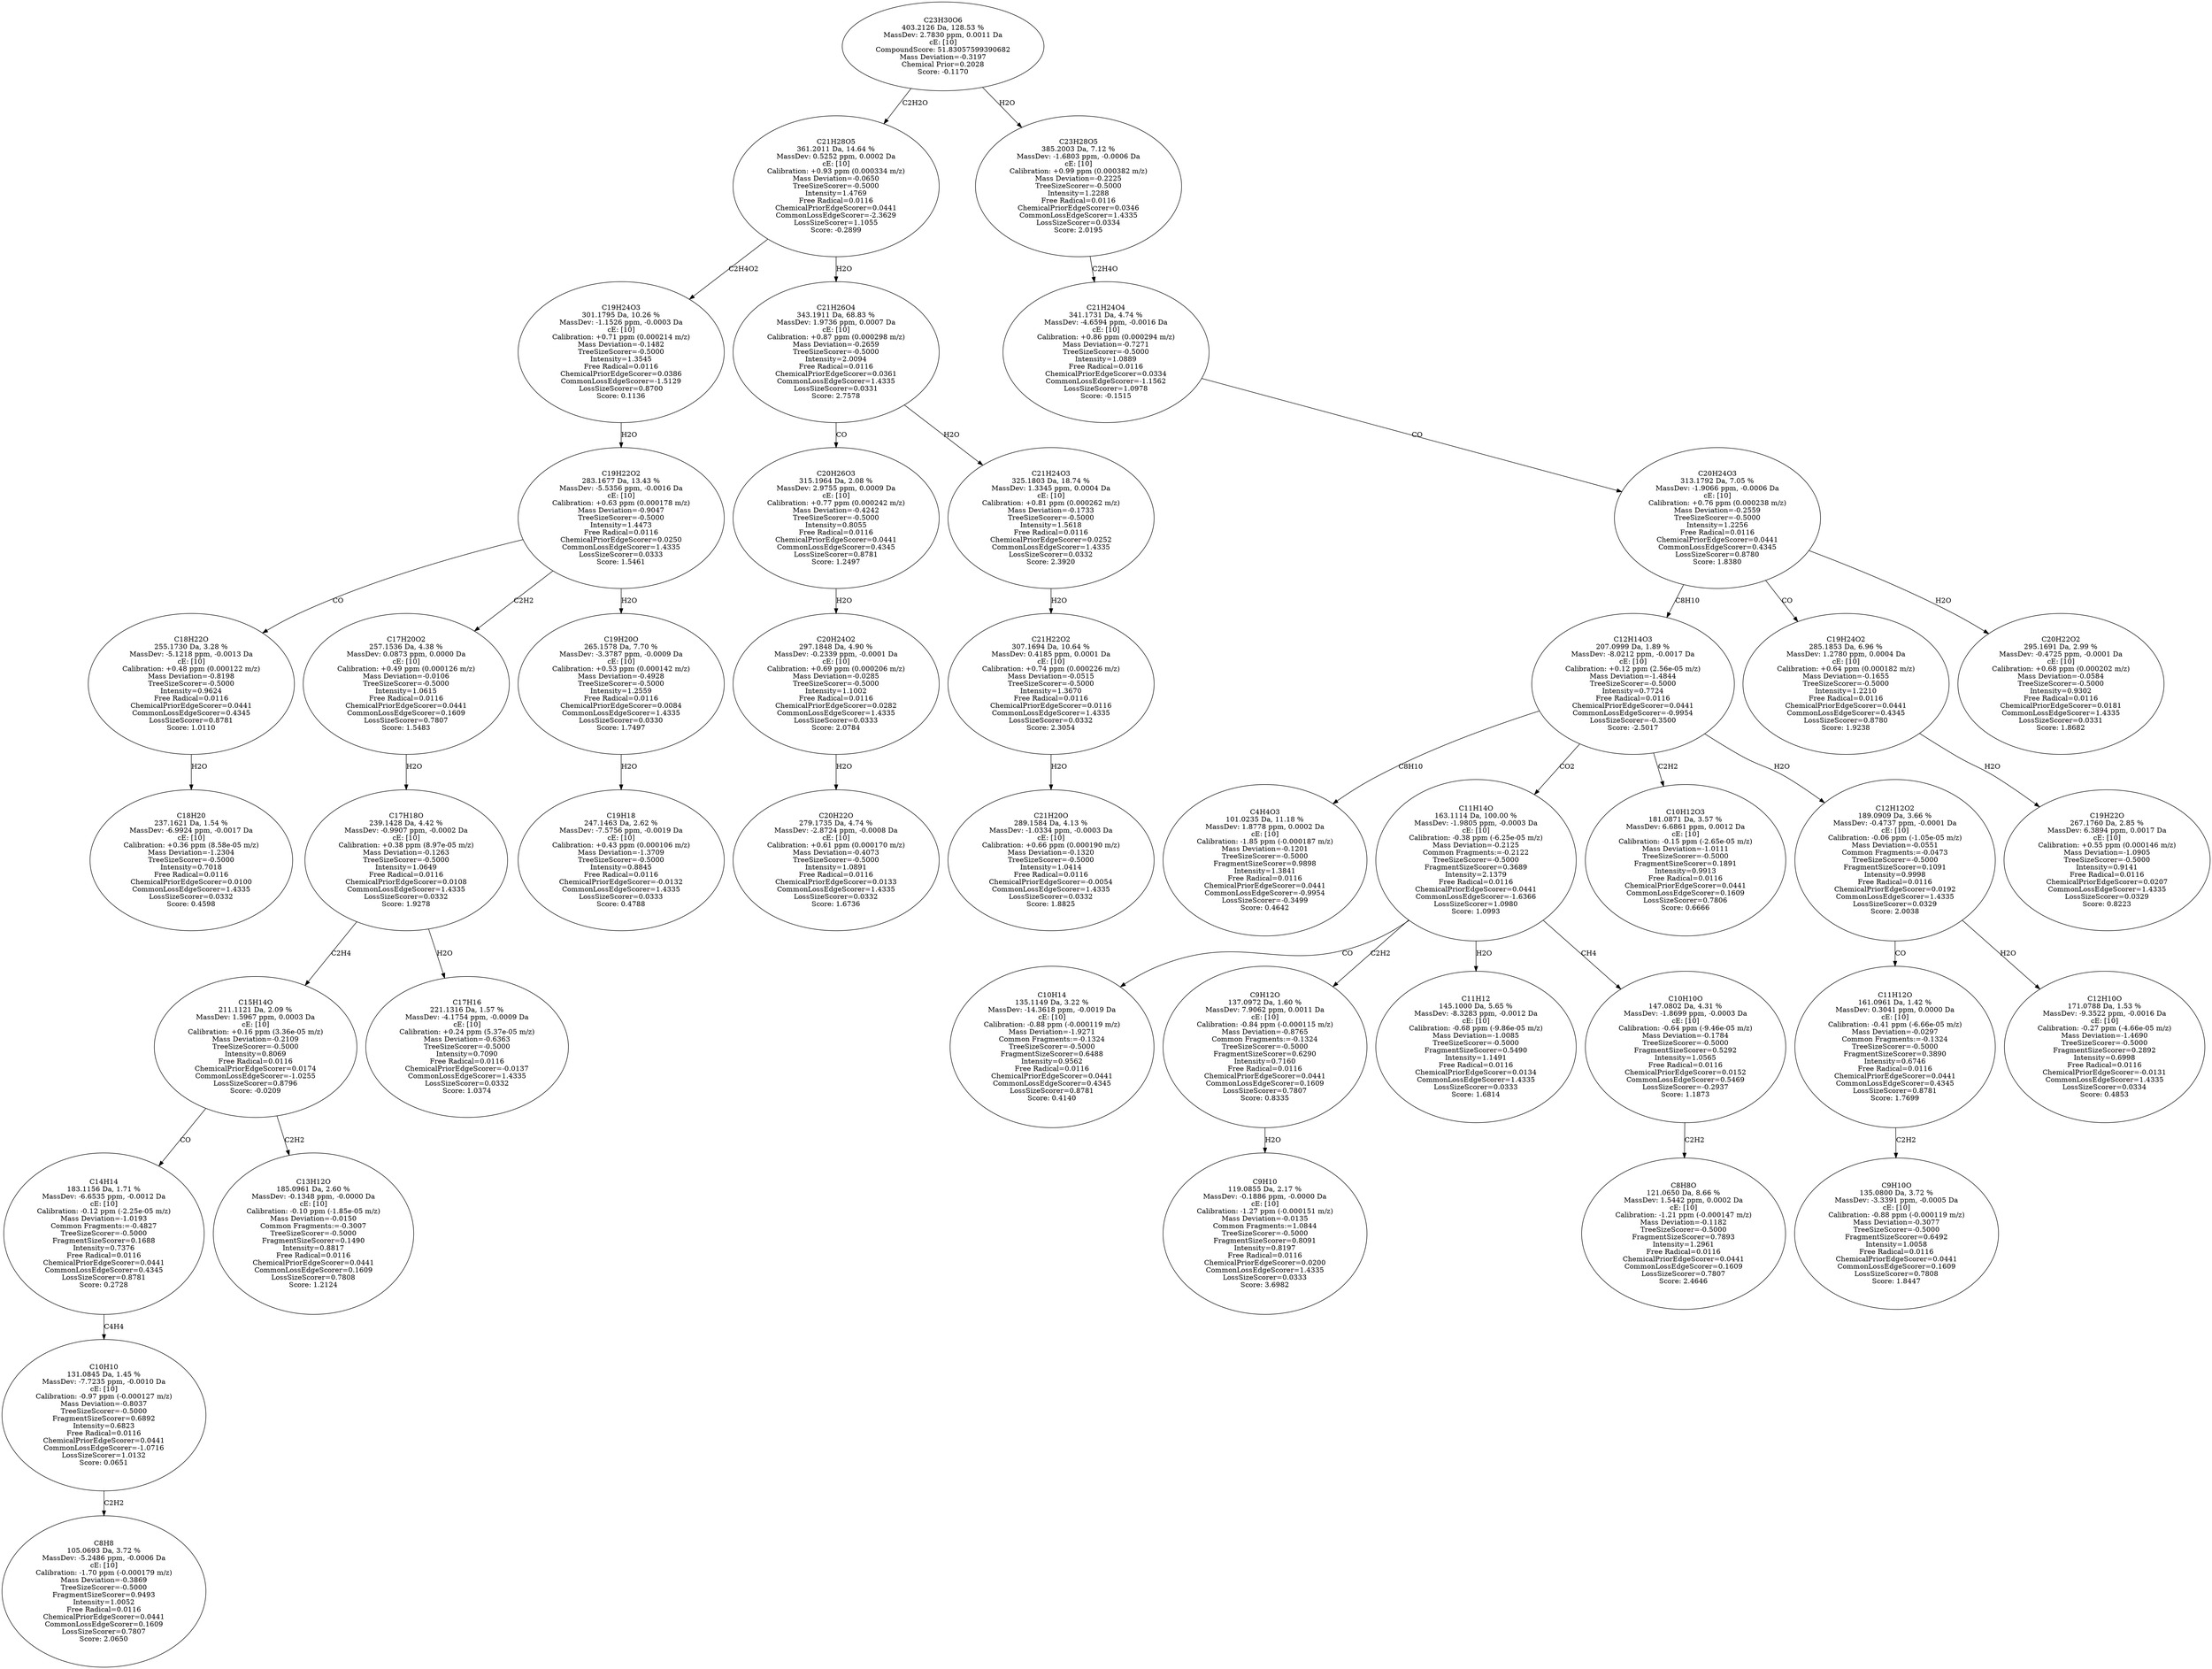 strict digraph {
v1 [label="C18H20\n237.1621 Da, 1.54 %\nMassDev: -6.9924 ppm, -0.0017 Da\ncE: [10]\nCalibration: +0.36 ppm (8.58e-05 m/z)\nMass Deviation=-1.2304\nTreeSizeScorer=-0.5000\nIntensity=0.7018\nFree Radical=0.0116\nChemicalPriorEdgeScorer=0.0100\nCommonLossEdgeScorer=1.4335\nLossSizeScorer=0.0332\nScore: 0.4598"];
v2 [label="C18H22O\n255.1730 Da, 3.28 %\nMassDev: -5.1218 ppm, -0.0013 Da\ncE: [10]\nCalibration: +0.48 ppm (0.000122 m/z)\nMass Deviation=-0.8198\nTreeSizeScorer=-0.5000\nIntensity=0.9624\nFree Radical=0.0116\nChemicalPriorEdgeScorer=0.0441\nCommonLossEdgeScorer=0.4345\nLossSizeScorer=0.8781\nScore: 1.0110"];
v3 [label="C8H8\n105.0693 Da, 3.72 %\nMassDev: -5.2486 ppm, -0.0006 Da\ncE: [10]\nCalibration: -1.70 ppm (-0.000179 m/z)\nMass Deviation=-0.3869\nTreeSizeScorer=-0.5000\nFragmentSizeScorer=0.9493\nIntensity=1.0052\nFree Radical=0.0116\nChemicalPriorEdgeScorer=0.0441\nCommonLossEdgeScorer=0.1609\nLossSizeScorer=0.7807\nScore: 2.0650"];
v4 [label="C10H10\n131.0845 Da, 1.45 %\nMassDev: -7.7235 ppm, -0.0010 Da\ncE: [10]\nCalibration: -0.97 ppm (-0.000127 m/z)\nMass Deviation=-0.8037\nTreeSizeScorer=-0.5000\nFragmentSizeScorer=0.6892\nIntensity=0.6823\nFree Radical=0.0116\nChemicalPriorEdgeScorer=0.0441\nCommonLossEdgeScorer=-1.0716\nLossSizeScorer=1.0132\nScore: 0.0651"];
v5 [label="C14H14\n183.1156 Da, 1.71 %\nMassDev: -6.6535 ppm, -0.0012 Da\ncE: [10]\nCalibration: -0.12 ppm (-2.25e-05 m/z)\nMass Deviation=-1.0193\nCommon Fragments:=-0.4827\nTreeSizeScorer=-0.5000\nFragmentSizeScorer=0.1688\nIntensity=0.7376\nFree Radical=0.0116\nChemicalPriorEdgeScorer=0.0441\nCommonLossEdgeScorer=0.4345\nLossSizeScorer=0.8781\nScore: 0.2728"];
v6 [label="C13H12O\n185.0961 Da, 2.60 %\nMassDev: -0.1348 ppm, -0.0000 Da\ncE: [10]\nCalibration: -0.10 ppm (-1.85e-05 m/z)\nMass Deviation=-0.0150\nCommon Fragments:=-0.3007\nTreeSizeScorer=-0.5000\nFragmentSizeScorer=0.1490\nIntensity=0.8817\nFree Radical=0.0116\nChemicalPriorEdgeScorer=0.0441\nCommonLossEdgeScorer=0.1609\nLossSizeScorer=0.7808\nScore: 1.2124"];
v7 [label="C15H14O\n211.1121 Da, 2.09 %\nMassDev: 1.5967 ppm, 0.0003 Da\ncE: [10]\nCalibration: +0.16 ppm (3.36e-05 m/z)\nMass Deviation=-0.2109\nTreeSizeScorer=-0.5000\nIntensity=0.8069\nFree Radical=0.0116\nChemicalPriorEdgeScorer=0.0174\nCommonLossEdgeScorer=-1.0255\nLossSizeScorer=0.8796\nScore: -0.0209"];
v8 [label="C17H16\n221.1316 Da, 1.57 %\nMassDev: -4.1754 ppm, -0.0009 Da\ncE: [10]\nCalibration: +0.24 ppm (5.37e-05 m/z)\nMass Deviation=-0.6363\nTreeSizeScorer=-0.5000\nIntensity=0.7090\nFree Radical=0.0116\nChemicalPriorEdgeScorer=-0.0137\nCommonLossEdgeScorer=1.4335\nLossSizeScorer=0.0332\nScore: 1.0374"];
v9 [label="C17H18O\n239.1428 Da, 4.42 %\nMassDev: -0.9907 ppm, -0.0002 Da\ncE: [10]\nCalibration: +0.38 ppm (8.97e-05 m/z)\nMass Deviation=-0.1263\nTreeSizeScorer=-0.5000\nIntensity=1.0649\nFree Radical=0.0116\nChemicalPriorEdgeScorer=0.0108\nCommonLossEdgeScorer=1.4335\nLossSizeScorer=0.0332\nScore: 1.9278"];
v10 [label="C17H20O2\n257.1536 Da, 4.38 %\nMassDev: 0.0873 ppm, 0.0000 Da\ncE: [10]\nCalibration: +0.49 ppm (0.000126 m/z)\nMass Deviation=-0.0106\nTreeSizeScorer=-0.5000\nIntensity=1.0615\nFree Radical=0.0116\nChemicalPriorEdgeScorer=0.0441\nCommonLossEdgeScorer=0.1609\nLossSizeScorer=0.7807\nScore: 1.5483"];
v11 [label="C19H18\n247.1463 Da, 2.62 %\nMassDev: -7.5756 ppm, -0.0019 Da\ncE: [10]\nCalibration: +0.43 ppm (0.000106 m/z)\nMass Deviation=-1.3709\nTreeSizeScorer=-0.5000\nIntensity=0.8845\nFree Radical=0.0116\nChemicalPriorEdgeScorer=-0.0132\nCommonLossEdgeScorer=1.4335\nLossSizeScorer=0.0333\nScore: 0.4788"];
v12 [label="C19H20O\n265.1578 Da, 7.70 %\nMassDev: -3.3787 ppm, -0.0009 Da\ncE: [10]\nCalibration: +0.53 ppm (0.000142 m/z)\nMass Deviation=-0.4928\nTreeSizeScorer=-0.5000\nIntensity=1.2559\nFree Radical=0.0116\nChemicalPriorEdgeScorer=0.0084\nCommonLossEdgeScorer=1.4335\nLossSizeScorer=0.0330\nScore: 1.7497"];
v13 [label="C19H22O2\n283.1677 Da, 13.43 %\nMassDev: -5.5356 ppm, -0.0016 Da\ncE: [10]\nCalibration: +0.63 ppm (0.000178 m/z)\nMass Deviation=-0.9047\nTreeSizeScorer=-0.5000\nIntensity=1.4473\nFree Radical=0.0116\nChemicalPriorEdgeScorer=0.0250\nCommonLossEdgeScorer=1.4335\nLossSizeScorer=0.0333\nScore: 1.5461"];
v14 [label="C19H24O3\n301.1795 Da, 10.26 %\nMassDev: -1.1526 ppm, -0.0003 Da\ncE: [10]\nCalibration: +0.71 ppm (0.000214 m/z)\nMass Deviation=-0.1482\nTreeSizeScorer=-0.5000\nIntensity=1.3545\nFree Radical=0.0116\nChemicalPriorEdgeScorer=0.0386\nCommonLossEdgeScorer=-1.5129\nLossSizeScorer=0.8700\nScore: 0.1136"];
v15 [label="C20H22O\n279.1735 Da, 4.74 %\nMassDev: -2.8724 ppm, -0.0008 Da\ncE: [10]\nCalibration: +0.61 ppm (0.000170 m/z)\nMass Deviation=-0.4073\nTreeSizeScorer=-0.5000\nIntensity=1.0891\nFree Radical=0.0116\nChemicalPriorEdgeScorer=0.0133\nCommonLossEdgeScorer=1.4335\nLossSizeScorer=0.0332\nScore: 1.6736"];
v16 [label="C20H24O2\n297.1848 Da, 4.90 %\nMassDev: -0.2339 ppm, -0.0001 Da\ncE: [10]\nCalibration: +0.69 ppm (0.000206 m/z)\nMass Deviation=-0.0285\nTreeSizeScorer=-0.5000\nIntensity=1.1002\nFree Radical=0.0116\nChemicalPriorEdgeScorer=0.0282\nCommonLossEdgeScorer=1.4335\nLossSizeScorer=0.0333\nScore: 2.0784"];
v17 [label="C20H26O3\n315.1964 Da, 2.08 %\nMassDev: 2.9755 ppm, 0.0009 Da\ncE: [10]\nCalibration: +0.77 ppm (0.000242 m/z)\nMass Deviation=-0.4242\nTreeSizeScorer=-0.5000\nIntensity=0.8055\nFree Radical=0.0116\nChemicalPriorEdgeScorer=0.0441\nCommonLossEdgeScorer=0.4345\nLossSizeScorer=0.8781\nScore: 1.2497"];
v18 [label="C21H20O\n289.1584 Da, 4.13 %\nMassDev: -1.0334 ppm, -0.0003 Da\ncE: [10]\nCalibration: +0.66 ppm (0.000190 m/z)\nMass Deviation=-0.1320\nTreeSizeScorer=-0.5000\nIntensity=1.0414\nFree Radical=0.0116\nChemicalPriorEdgeScorer=-0.0054\nCommonLossEdgeScorer=1.4335\nLossSizeScorer=0.0332\nScore: 1.8825"];
v19 [label="C21H22O2\n307.1694 Da, 10.64 %\nMassDev: 0.4185 ppm, 0.0001 Da\ncE: [10]\nCalibration: +0.74 ppm (0.000226 m/z)\nMass Deviation=-0.0515\nTreeSizeScorer=-0.5000\nIntensity=1.3670\nFree Radical=0.0116\nChemicalPriorEdgeScorer=0.0116\nCommonLossEdgeScorer=1.4335\nLossSizeScorer=0.0332\nScore: 2.3054"];
v20 [label="C21H24O3\n325.1803 Da, 18.74 %\nMassDev: 1.3345 ppm, 0.0004 Da\ncE: [10]\nCalibration: +0.81 ppm (0.000262 m/z)\nMass Deviation=-0.1733\nTreeSizeScorer=-0.5000\nIntensity=1.5618\nFree Radical=0.0116\nChemicalPriorEdgeScorer=0.0252\nCommonLossEdgeScorer=1.4335\nLossSizeScorer=0.0332\nScore: 2.3920"];
v21 [label="C21H26O4\n343.1911 Da, 68.83 %\nMassDev: 1.9736 ppm, 0.0007 Da\ncE: [10]\nCalibration: +0.87 ppm (0.000298 m/z)\nMass Deviation=-0.2659\nTreeSizeScorer=-0.5000\nIntensity=2.0094\nFree Radical=0.0116\nChemicalPriorEdgeScorer=0.0361\nCommonLossEdgeScorer=1.4335\nLossSizeScorer=0.0331\nScore: 2.7578"];
v22 [label="C21H28O5\n361.2011 Da, 14.64 %\nMassDev: 0.5252 ppm, 0.0002 Da\ncE: [10]\nCalibration: +0.93 ppm (0.000334 m/z)\nMass Deviation=-0.0650\nTreeSizeScorer=-0.5000\nIntensity=1.4769\nFree Radical=0.0116\nChemicalPriorEdgeScorer=0.0441\nCommonLossEdgeScorer=-2.3629\nLossSizeScorer=1.1055\nScore: -0.2899"];
v23 [label="C4H4O3\n101.0235 Da, 11.18 %\nMassDev: 1.8778 ppm, 0.0002 Da\ncE: [10]\nCalibration: -1.85 ppm (-0.000187 m/z)\nMass Deviation=-0.1201\nTreeSizeScorer=-0.5000\nFragmentSizeScorer=0.9898\nIntensity=1.3841\nFree Radical=0.0116\nChemicalPriorEdgeScorer=0.0441\nCommonLossEdgeScorer=-0.9954\nLossSizeScorer=-0.3499\nScore: 0.4642"];
v24 [label="C10H14\n135.1149 Da, 3.22 %\nMassDev: -14.3618 ppm, -0.0019 Da\ncE: [10]\nCalibration: -0.88 ppm (-0.000119 m/z)\nMass Deviation=-1.9271\nCommon Fragments:=-0.1324\nTreeSizeScorer=-0.5000\nFragmentSizeScorer=0.6488\nIntensity=0.9562\nFree Radical=0.0116\nChemicalPriorEdgeScorer=0.0441\nCommonLossEdgeScorer=0.4345\nLossSizeScorer=0.8781\nScore: 0.4140"];
v25 [label="C9H10\n119.0855 Da, 2.17 %\nMassDev: -0.1886 ppm, -0.0000 Da\ncE: [10]\nCalibration: -1.27 ppm (-0.000151 m/z)\nMass Deviation=-0.0135\nCommon Fragments:=1.0844\nTreeSizeScorer=-0.5000\nFragmentSizeScorer=0.8091\nIntensity=0.8197\nFree Radical=0.0116\nChemicalPriorEdgeScorer=0.0200\nCommonLossEdgeScorer=1.4335\nLossSizeScorer=0.0333\nScore: 3.6982"];
v26 [label="C9H12O\n137.0972 Da, 1.60 %\nMassDev: 7.9062 ppm, 0.0011 Da\ncE: [10]\nCalibration: -0.84 ppm (-0.000115 m/z)\nMass Deviation=-0.8765\nCommon Fragments:=-0.1324\nTreeSizeScorer=-0.5000\nFragmentSizeScorer=0.6290\nIntensity=0.7160\nFree Radical=0.0116\nChemicalPriorEdgeScorer=0.0441\nCommonLossEdgeScorer=0.1609\nLossSizeScorer=0.7807\nScore: 0.8335"];
v27 [label="C11H12\n145.1000 Da, 5.65 %\nMassDev: -8.3283 ppm, -0.0012 Da\ncE: [10]\nCalibration: -0.68 ppm (-9.86e-05 m/z)\nMass Deviation=-1.0085\nTreeSizeScorer=-0.5000\nFragmentSizeScorer=0.5490\nIntensity=1.1491\nFree Radical=0.0116\nChemicalPriorEdgeScorer=0.0134\nCommonLossEdgeScorer=1.4335\nLossSizeScorer=0.0333\nScore: 1.6814"];
v28 [label="C8H8O\n121.0650 Da, 8.66 %\nMassDev: 1.5442 ppm, 0.0002 Da\ncE: [10]\nCalibration: -1.21 ppm (-0.000147 m/z)\nMass Deviation=-0.1182\nTreeSizeScorer=-0.5000\nFragmentSizeScorer=0.7893\nIntensity=1.2961\nFree Radical=0.0116\nChemicalPriorEdgeScorer=0.0441\nCommonLossEdgeScorer=0.1609\nLossSizeScorer=0.7807\nScore: 2.4646"];
v29 [label="C10H10O\n147.0802 Da, 4.31 %\nMassDev: -1.8699 ppm, -0.0003 Da\ncE: [10]\nCalibration: -0.64 ppm (-9.46e-05 m/z)\nMass Deviation=-0.1784\nTreeSizeScorer=-0.5000\nFragmentSizeScorer=0.5292\nIntensity=1.0565\nFree Radical=0.0116\nChemicalPriorEdgeScorer=0.0152\nCommonLossEdgeScorer=0.5469\nLossSizeScorer=-0.2937\nScore: 1.1873"];
v30 [label="C11H14O\n163.1114 Da, 100.00 %\nMassDev: -1.9805 ppm, -0.0003 Da\ncE: [10]\nCalibration: -0.38 ppm (-6.25e-05 m/z)\nMass Deviation=-0.2125\nCommon Fragments:=-0.2122\nTreeSizeScorer=-0.5000\nFragmentSizeScorer=0.3689\nIntensity=2.1379\nFree Radical=0.0116\nChemicalPriorEdgeScorer=0.0441\nCommonLossEdgeScorer=-1.6366\nLossSizeScorer=1.0980\nScore: 1.0993"];
v31 [label="C10H12O3\n181.0871 Da, 3.57 %\nMassDev: 6.6861 ppm, 0.0012 Da\ncE: [10]\nCalibration: -0.15 ppm (-2.65e-05 m/z)\nMass Deviation=-1.0111\nTreeSizeScorer=-0.5000\nFragmentSizeScorer=0.1891\nIntensity=0.9913\nFree Radical=0.0116\nChemicalPriorEdgeScorer=0.0441\nCommonLossEdgeScorer=0.1609\nLossSizeScorer=0.7806\nScore: 0.6666"];
v32 [label="C9H10O\n135.0800 Da, 3.72 %\nMassDev: -3.3391 ppm, -0.0005 Da\ncE: [10]\nCalibration: -0.88 ppm (-0.000119 m/z)\nMass Deviation=-0.3077\nTreeSizeScorer=-0.5000\nFragmentSizeScorer=0.6492\nIntensity=1.0058\nFree Radical=0.0116\nChemicalPriorEdgeScorer=0.0441\nCommonLossEdgeScorer=0.1609\nLossSizeScorer=0.7808\nScore: 1.8447"];
v33 [label="C11H12O\n161.0961 Da, 1.42 %\nMassDev: 0.3041 ppm, 0.0000 Da\ncE: [10]\nCalibration: -0.41 ppm (-6.66e-05 m/z)\nMass Deviation=-0.0297\nCommon Fragments:=-0.1324\nTreeSizeScorer=-0.5000\nFragmentSizeScorer=0.3890\nIntensity=0.6746\nFree Radical=0.0116\nChemicalPriorEdgeScorer=0.0441\nCommonLossEdgeScorer=0.4345\nLossSizeScorer=0.8781\nScore: 1.7699"];
v34 [label="C12H10O\n171.0788 Da, 1.53 %\nMassDev: -9.3522 ppm, -0.0016 Da\ncE: [10]\nCalibration: -0.27 ppm (-4.66e-05 m/z)\nMass Deviation=-1.4690\nTreeSizeScorer=-0.5000\nFragmentSizeScorer=0.2892\nIntensity=0.6998\nFree Radical=0.0116\nChemicalPriorEdgeScorer=-0.0131\nCommonLossEdgeScorer=1.4335\nLossSizeScorer=0.0334\nScore: 0.4853"];
v35 [label="C12H12O2\n189.0909 Da, 3.66 %\nMassDev: -0.4737 ppm, -0.0001 Da\ncE: [10]\nCalibration: -0.06 ppm (-1.05e-05 m/z)\nMass Deviation=-0.0551\nCommon Fragments:=-0.0473\nTreeSizeScorer=-0.5000\nFragmentSizeScorer=0.1091\nIntensity=0.9998\nFree Radical=0.0116\nChemicalPriorEdgeScorer=0.0192\nCommonLossEdgeScorer=1.4335\nLossSizeScorer=0.0329\nScore: 2.0038"];
v36 [label="C12H14O3\n207.0999 Da, 1.89 %\nMassDev: -8.0212 ppm, -0.0017 Da\ncE: [10]\nCalibration: +0.12 ppm (2.56e-05 m/z)\nMass Deviation=-1.4844\nTreeSizeScorer=-0.5000\nIntensity=0.7724\nFree Radical=0.0116\nChemicalPriorEdgeScorer=0.0441\nCommonLossEdgeScorer=-0.9954\nLossSizeScorer=-0.3500\nScore: -2.5017"];
v37 [label="C19H22O\n267.1760 Da, 2.85 %\nMassDev: 6.3894 ppm, 0.0017 Da\ncE: [10]\nCalibration: +0.55 ppm (0.000146 m/z)\nMass Deviation=-1.0905\nTreeSizeScorer=-0.5000\nIntensity=0.9141\nFree Radical=0.0116\nChemicalPriorEdgeScorer=0.0207\nCommonLossEdgeScorer=1.4335\nLossSizeScorer=0.0329\nScore: 0.8223"];
v38 [label="C19H24O2\n285.1853 Da, 6.96 %\nMassDev: 1.2780 ppm, 0.0004 Da\ncE: [10]\nCalibration: +0.64 ppm (0.000182 m/z)\nMass Deviation=-0.1655\nTreeSizeScorer=-0.5000\nIntensity=1.2210\nFree Radical=0.0116\nChemicalPriorEdgeScorer=0.0441\nCommonLossEdgeScorer=0.4345\nLossSizeScorer=0.8780\nScore: 1.9238"];
v39 [label="C20H22O2\n295.1691 Da, 2.99 %\nMassDev: -0.4725 ppm, -0.0001 Da\ncE: [10]\nCalibration: +0.68 ppm (0.000202 m/z)\nMass Deviation=-0.0584\nTreeSizeScorer=-0.5000\nIntensity=0.9302\nFree Radical=0.0116\nChemicalPriorEdgeScorer=0.0181\nCommonLossEdgeScorer=1.4335\nLossSizeScorer=0.0331\nScore: 1.8682"];
v40 [label="C20H24O3\n313.1792 Da, 7.05 %\nMassDev: -1.9066 ppm, -0.0006 Da\ncE: [10]\nCalibration: +0.76 ppm (0.000238 m/z)\nMass Deviation=-0.2559\nTreeSizeScorer=-0.5000\nIntensity=1.2256\nFree Radical=0.0116\nChemicalPriorEdgeScorer=0.0441\nCommonLossEdgeScorer=0.4345\nLossSizeScorer=0.8780\nScore: 1.8380"];
v41 [label="C21H24O4\n341.1731 Da, 4.74 %\nMassDev: -4.6594 ppm, -0.0016 Da\ncE: [10]\nCalibration: +0.86 ppm (0.000294 m/z)\nMass Deviation=-0.7271\nTreeSizeScorer=-0.5000\nIntensity=1.0889\nFree Radical=0.0116\nChemicalPriorEdgeScorer=0.0334\nCommonLossEdgeScorer=-1.1562\nLossSizeScorer=1.0978\nScore: -0.1515"];
v42 [label="C23H28O5\n385.2003 Da, 7.12 %\nMassDev: -1.6803 ppm, -0.0006 Da\ncE: [10]\nCalibration: +0.99 ppm (0.000382 m/z)\nMass Deviation=-0.2225\nTreeSizeScorer=-0.5000\nIntensity=1.2288\nFree Radical=0.0116\nChemicalPriorEdgeScorer=0.0346\nCommonLossEdgeScorer=1.4335\nLossSizeScorer=0.0334\nScore: 2.0195"];
v43 [label="C23H30O6\n403.2126 Da, 128.53 %\nMassDev: 2.7830 ppm, 0.0011 Da\ncE: [10]\nCompoundScore: 51.83057599390682\nMass Deviation=-0.3197\nChemical Prior=0.2028\nScore: -0.1170"];
v2 -> v1 [label="H2O"];
v13 -> v2 [label="CO"];
v4 -> v3 [label="C2H2"];
v5 -> v4 [label="C4H4"];
v7 -> v5 [label="CO"];
v7 -> v6 [label="C2H2"];
v9 -> v7 [label="C2H4"];
v9 -> v8 [label="H2O"];
v10 -> v9 [label="H2O"];
v13 -> v10 [label="C2H2"];
v12 -> v11 [label="H2O"];
v13 -> v12 [label="H2O"];
v14 -> v13 [label="H2O"];
v22 -> v14 [label="C2H4O2"];
v16 -> v15 [label="H2O"];
v17 -> v16 [label="H2O"];
v21 -> v17 [label="CO"];
v19 -> v18 [label="H2O"];
v20 -> v19 [label="H2O"];
v21 -> v20 [label="H2O"];
v22 -> v21 [label="H2O"];
v43 -> v22 [label="C2H2O"];
v36 -> v23 [label="C8H10"];
v30 -> v24 [label="CO"];
v26 -> v25 [label="H2O"];
v30 -> v26 [label="C2H2"];
v30 -> v27 [label="H2O"];
v29 -> v28 [label="C2H2"];
v30 -> v29 [label="CH4"];
v36 -> v30 [label="CO2"];
v36 -> v31 [label="C2H2"];
v33 -> v32 [label="C2H2"];
v35 -> v33 [label="CO"];
v35 -> v34 [label="H2O"];
v36 -> v35 [label="H2O"];
v40 -> v36 [label="C8H10"];
v38 -> v37 [label="H2O"];
v40 -> v38 [label="CO"];
v40 -> v39 [label="H2O"];
v41 -> v40 [label="CO"];
v42 -> v41 [label="C2H4O"];
v43 -> v42 [label="H2O"];
}